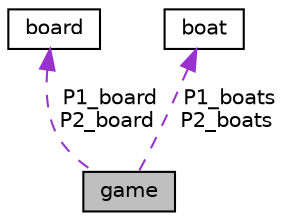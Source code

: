 digraph "game"
{
 // LATEX_PDF_SIZE
  edge [fontname="Helvetica",fontsize="10",labelfontname="Helvetica",labelfontsize="10"];
  node [fontname="Helvetica",fontsize="10",shape=record];
  Node1 [label="game",height=0.2,width=0.4,color="black", fillcolor="grey75", style="filled", fontcolor="black",tooltip="Structure that defines the parameters of the game."];
  Node2 -> Node1 [dir="back",color="darkorchid3",fontsize="10",style="dashed",label=" P1_board\nP2_board" ,fontname="Helvetica"];
  Node2 [label="board",height=0.2,width=0.4,color="black", fillcolor="white", style="filled",URL="$structboard.html",tooltip="Structure that defines the parameters of the board."];
  Node3 -> Node1 [dir="back",color="darkorchid3",fontsize="10",style="dashed",label=" P1_boats\nP2_boats" ,fontname="Helvetica"];
  Node3 [label="boat",height=0.2,width=0.4,color="black", fillcolor="white", style="filled",URL="$structboat.html",tooltip="Structure that defines the parameters of each boats."];
}
